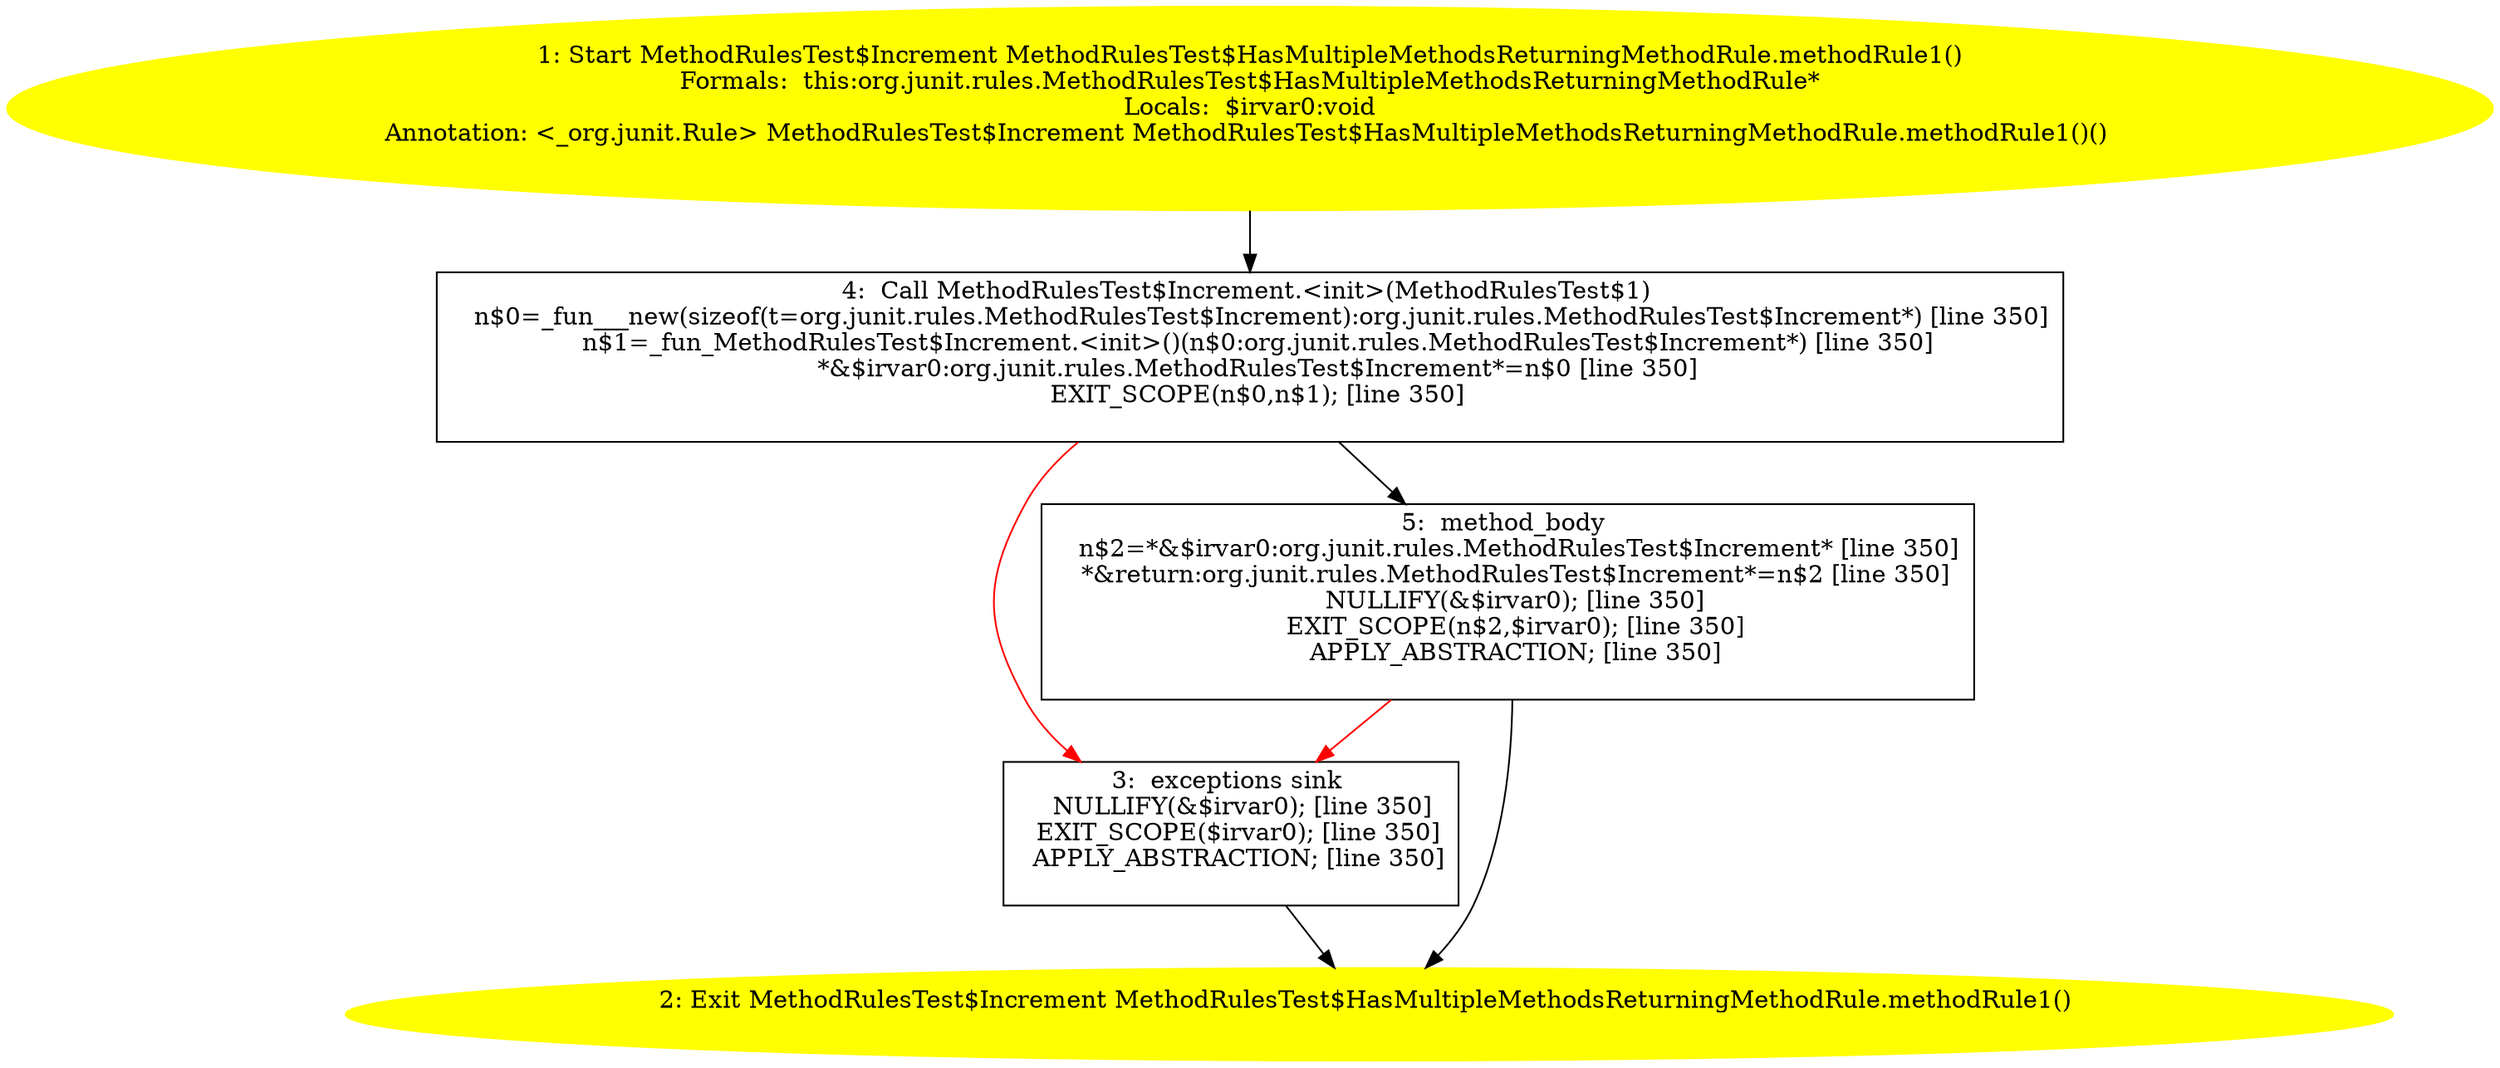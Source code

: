 /* @generated */
digraph cfg {
"org.junit.rules.MethodRulesTest$HasMultipleMethodsReturningMethodRule.methodRule1():org.junit.rules..8a136bc6fee0ad9fc06b10c1b1fe0598_1" [label="1: Start MethodRulesTest$Increment MethodRulesTest$HasMultipleMethodsReturningMethodRule.methodRule1()\nFormals:  this:org.junit.rules.MethodRulesTest$HasMultipleMethodsReturningMethodRule*\nLocals:  $irvar0:void\nAnnotation: <_org.junit.Rule> MethodRulesTest$Increment MethodRulesTest$HasMultipleMethodsReturningMethodRule.methodRule1()() \n  " color=yellow style=filled]
	

	 "org.junit.rules.MethodRulesTest$HasMultipleMethodsReturningMethodRule.methodRule1():org.junit.rules..8a136bc6fee0ad9fc06b10c1b1fe0598_1" -> "org.junit.rules.MethodRulesTest$HasMultipleMethodsReturningMethodRule.methodRule1():org.junit.rules..8a136bc6fee0ad9fc06b10c1b1fe0598_4" ;
"org.junit.rules.MethodRulesTest$HasMultipleMethodsReturningMethodRule.methodRule1():org.junit.rules..8a136bc6fee0ad9fc06b10c1b1fe0598_2" [label="2: Exit MethodRulesTest$Increment MethodRulesTest$HasMultipleMethodsReturningMethodRule.methodRule1() \n  " color=yellow style=filled]
	

"org.junit.rules.MethodRulesTest$HasMultipleMethodsReturningMethodRule.methodRule1():org.junit.rules..8a136bc6fee0ad9fc06b10c1b1fe0598_3" [label="3:  exceptions sink \n   NULLIFY(&$irvar0); [line 350]\n  EXIT_SCOPE($irvar0); [line 350]\n  APPLY_ABSTRACTION; [line 350]\n " shape="box"]
	

	 "org.junit.rules.MethodRulesTest$HasMultipleMethodsReturningMethodRule.methodRule1():org.junit.rules..8a136bc6fee0ad9fc06b10c1b1fe0598_3" -> "org.junit.rules.MethodRulesTest$HasMultipleMethodsReturningMethodRule.methodRule1():org.junit.rules..8a136bc6fee0ad9fc06b10c1b1fe0598_2" ;
"org.junit.rules.MethodRulesTest$HasMultipleMethodsReturningMethodRule.methodRule1():org.junit.rules..8a136bc6fee0ad9fc06b10c1b1fe0598_4" [label="4:  Call MethodRulesTest$Increment.<init>(MethodRulesTest$1) \n   n$0=_fun___new(sizeof(t=org.junit.rules.MethodRulesTest$Increment):org.junit.rules.MethodRulesTest$Increment*) [line 350]\n  n$1=_fun_MethodRulesTest$Increment.<init>()(n$0:org.junit.rules.MethodRulesTest$Increment*) [line 350]\n  *&$irvar0:org.junit.rules.MethodRulesTest$Increment*=n$0 [line 350]\n  EXIT_SCOPE(n$0,n$1); [line 350]\n " shape="box"]
	

	 "org.junit.rules.MethodRulesTest$HasMultipleMethodsReturningMethodRule.methodRule1():org.junit.rules..8a136bc6fee0ad9fc06b10c1b1fe0598_4" -> "org.junit.rules.MethodRulesTest$HasMultipleMethodsReturningMethodRule.methodRule1():org.junit.rules..8a136bc6fee0ad9fc06b10c1b1fe0598_5" ;
	 "org.junit.rules.MethodRulesTest$HasMultipleMethodsReturningMethodRule.methodRule1():org.junit.rules..8a136bc6fee0ad9fc06b10c1b1fe0598_4" -> "org.junit.rules.MethodRulesTest$HasMultipleMethodsReturningMethodRule.methodRule1():org.junit.rules..8a136bc6fee0ad9fc06b10c1b1fe0598_3" [color="red" ];
"org.junit.rules.MethodRulesTest$HasMultipleMethodsReturningMethodRule.methodRule1():org.junit.rules..8a136bc6fee0ad9fc06b10c1b1fe0598_5" [label="5:  method_body \n   n$2=*&$irvar0:org.junit.rules.MethodRulesTest$Increment* [line 350]\n  *&return:org.junit.rules.MethodRulesTest$Increment*=n$2 [line 350]\n  NULLIFY(&$irvar0); [line 350]\n  EXIT_SCOPE(n$2,$irvar0); [line 350]\n  APPLY_ABSTRACTION; [line 350]\n " shape="box"]
	

	 "org.junit.rules.MethodRulesTest$HasMultipleMethodsReturningMethodRule.methodRule1():org.junit.rules..8a136bc6fee0ad9fc06b10c1b1fe0598_5" -> "org.junit.rules.MethodRulesTest$HasMultipleMethodsReturningMethodRule.methodRule1():org.junit.rules..8a136bc6fee0ad9fc06b10c1b1fe0598_2" ;
	 "org.junit.rules.MethodRulesTest$HasMultipleMethodsReturningMethodRule.methodRule1():org.junit.rules..8a136bc6fee0ad9fc06b10c1b1fe0598_5" -> "org.junit.rules.MethodRulesTest$HasMultipleMethodsReturningMethodRule.methodRule1():org.junit.rules..8a136bc6fee0ad9fc06b10c1b1fe0598_3" [color="red" ];
}
